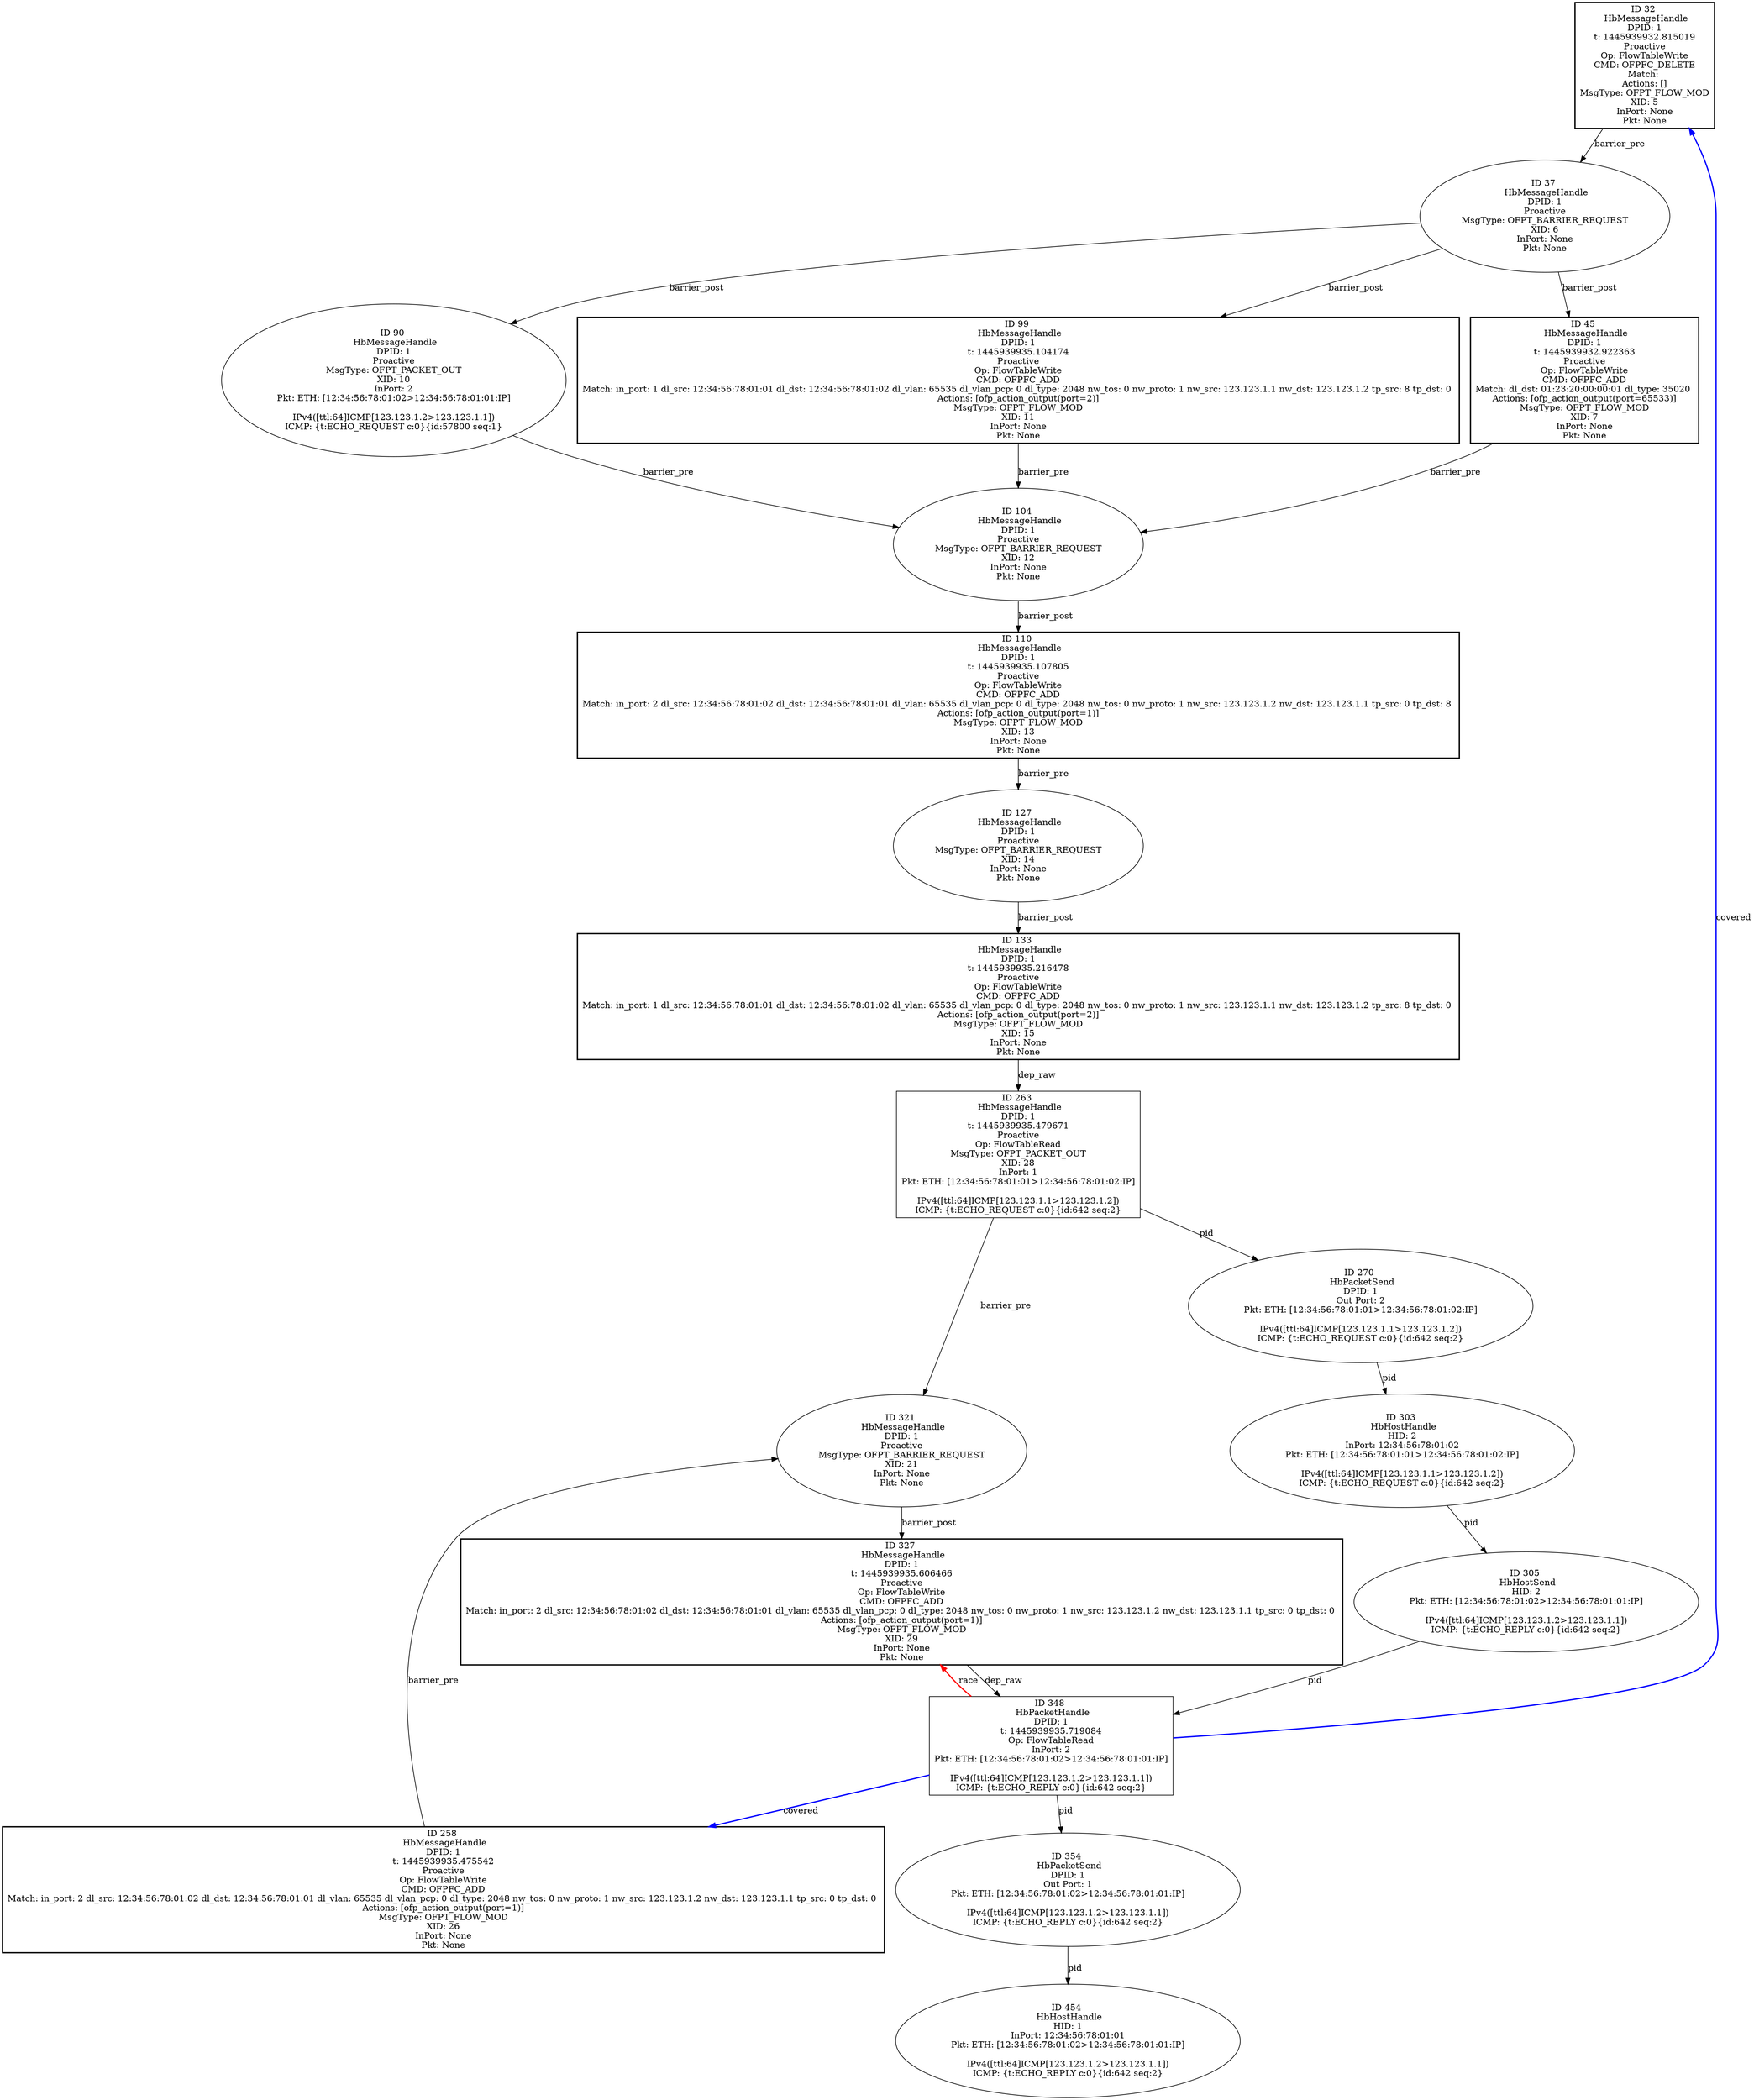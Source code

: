strict digraph G {
32 [event=<hb_events.HbMessageHandle object at 0x1077850d0>, shape=box, cmd_type=Proactive, style=bold, label="ID 32 
 HbMessageHandle
DPID: 1
t: 1445939932.815019
Proactive
Op: FlowTableWrite
CMD: OFPFC_DELETE
Match: 
Actions: []
MsgType: OFPT_FLOW_MOD
XID: 5
InPort: None
Pkt: None"];
133 [event=<hb_events.HbMessageHandle object at 0x1077a61d0>, shape=box, cmd_type=Proactive, style=bold, label="ID 133 
 HbMessageHandle
DPID: 1
t: 1445939935.216478
Proactive
Op: FlowTableWrite
CMD: OFPFC_ADD
Match: in_port: 1 dl_src: 12:34:56:78:01:01 dl_dst: 12:34:56:78:01:02 dl_vlan: 65535 dl_vlan_pcp: 0 dl_type: 2048 nw_tos: 0 nw_proto: 1 nw_src: 123.123.1.1 nw_dst: 123.123.1.2 tp_src: 8 tp_dst: 0 
Actions: [ofp_action_output(port=2)]
MsgType: OFPT_FLOW_MOD
XID: 15
InPort: None
Pkt: None"];
354 [shape=oval, event=<hb_events.HbPacketSend object at 0x107814f90>, label="ID 354 
 HbPacketSend
DPID: 1
Out Port: 1
Pkt: ETH: [12:34:56:78:01:02>12:34:56:78:01:01:IP]

IPv4([ttl:64]ICMP[123.123.1.2>123.123.1.1])
ICMP: {t:ECHO_REPLY c:0}{id:642 seq:2}"];
99 [event=<hb_events.HbMessageHandle object at 0x10779ac90>, shape=box, cmd_type=Proactive, style=bold, label="ID 99 
 HbMessageHandle
DPID: 1
t: 1445939935.104174
Proactive
Op: FlowTableWrite
CMD: OFPFC_ADD
Match: in_port: 1 dl_src: 12:34:56:78:01:01 dl_dst: 12:34:56:78:01:02 dl_vlan: 65535 dl_vlan_pcp: 0 dl_type: 2048 nw_tos: 0 nw_proto: 1 nw_src: 123.123.1.1 nw_dst: 123.123.1.2 tp_src: 8 tp_dst: 0 
Actions: [ofp_action_output(port=2)]
MsgType: OFPT_FLOW_MOD
XID: 11
InPort: None
Pkt: None"];
321 [shape=oval, cmd_type=Proactive, event=<hb_events.HbMessageHandle object at 0x10780e910>, label="ID 321 
 HbMessageHandle
DPID: 1
Proactive
MsgType: OFPT_BARRIER_REQUEST
XID: 21
InPort: None
Pkt: None"];
37 [shape=oval, cmd_type=Proactive, event=<hb_events.HbMessageHandle object at 0x107785390>, label="ID 37 
 HbMessageHandle
DPID: 1
Proactive
MsgType: OFPT_BARRIER_REQUEST
XID: 6
InPort: None
Pkt: None"];
454 [shape=oval, event=<hb_events.HbHostHandle object at 0x10786ff90>, label="ID 454 
 HbHostHandle
HID: 1
InPort: 12:34:56:78:01:01
Pkt: ETH: [12:34:56:78:01:02>12:34:56:78:01:01:IP]

IPv4([ttl:64]ICMP[123.123.1.2>123.123.1.1])
ICMP: {t:ECHO_REPLY c:0}{id:642 seq:2}"];
263 [shape=box, cmd_type=Proactive, event=<hb_events.HbMessageHandle object at 0x1077d7a90>, label="ID 263 
 HbMessageHandle
DPID: 1
t: 1445939935.479671
Proactive
Op: FlowTableRead
MsgType: OFPT_PACKET_OUT
XID: 28
InPort: 1
Pkt: ETH: [12:34:56:78:01:01>12:34:56:78:01:02:IP]

IPv4([ttl:64]ICMP[123.123.1.1>123.123.1.2])
ICMP: {t:ECHO_REQUEST c:0}{id:642 seq:2}"];
104 [shape=oval, cmd_type=Proactive, event=<hb_events.HbMessageHandle object at 0x10779ab90>, label="ID 104 
 HbMessageHandle
DPID: 1
Proactive
MsgType: OFPT_BARRIER_REQUEST
XID: 12
InPort: None
Pkt: None"];
258 [event=<hb_events.HbMessageHandle object at 0x1077d7b50>, shape=box, cmd_type=Proactive, style=bold, label="ID 258 
 HbMessageHandle
DPID: 1
t: 1445939935.475542
Proactive
Op: FlowTableWrite
CMD: OFPFC_ADD
Match: in_port: 2 dl_src: 12:34:56:78:01:02 dl_dst: 12:34:56:78:01:01 dl_vlan: 65535 dl_vlan_pcp: 0 dl_type: 2048 nw_tos: 0 nw_proto: 1 nw_src: 123.123.1.2 nw_dst: 123.123.1.1 tp_src: 0 tp_dst: 0 
Actions: [ofp_action_output(port=1)]
MsgType: OFPT_FLOW_MOD
XID: 26
InPort: None
Pkt: None"];
327 [event=<hb_events.HbMessageHandle object at 0x107814bd0>, shape=box, cmd_type=Proactive, style=bold, label="ID 327 
 HbMessageHandle
DPID: 1
t: 1445939935.606466
Proactive
Op: FlowTableWrite
CMD: OFPFC_ADD
Match: in_port: 2 dl_src: 12:34:56:78:01:02 dl_dst: 12:34:56:78:01:01 dl_vlan: 65535 dl_vlan_pcp: 0 dl_type: 2048 nw_tos: 0 nw_proto: 1 nw_src: 123.123.1.2 nw_dst: 123.123.1.1 tp_src: 0 tp_dst: 0 
Actions: [ofp_action_output(port=1)]
MsgType: OFPT_FLOW_MOD
XID: 29
InPort: None
Pkt: None"];
45 [event=<hb_events.HbMessageHandle object at 0x107785590>, shape=box, cmd_type=Proactive, style=bold, label="ID 45 
 HbMessageHandle
DPID: 1
t: 1445939932.922363
Proactive
Op: FlowTableWrite
CMD: OFPFC_ADD
Match: dl_dst: 01:23:20:00:00:01 dl_type: 35020 
Actions: [ofp_action_output(port=65533)]
MsgType: OFPT_FLOW_MOD
XID: 7
InPort: None
Pkt: None"];
110 [event=<hb_events.HbMessageHandle object at 0x1077a2450>, shape=box, cmd_type=Proactive, style=bold, label="ID 110 
 HbMessageHandle
DPID: 1
t: 1445939935.107805
Proactive
Op: FlowTableWrite
CMD: OFPFC_ADD
Match: in_port: 2 dl_src: 12:34:56:78:01:02 dl_dst: 12:34:56:78:01:01 dl_vlan: 65535 dl_vlan_pcp: 0 dl_type: 2048 nw_tos: 0 nw_proto: 1 nw_src: 123.123.1.2 nw_dst: 123.123.1.1 tp_src: 0 tp_dst: 8 
Actions: [ofp_action_output(port=1)]
MsgType: OFPT_FLOW_MOD
XID: 13
InPort: None
Pkt: None"];
303 [shape=oval, event=<hb_events.HbHostHandle object at 0x107800250>, label="ID 303 
 HbHostHandle
HID: 2
InPort: 12:34:56:78:01:02
Pkt: ETH: [12:34:56:78:01:01>12:34:56:78:01:02:IP]

IPv4([ttl:64]ICMP[123.123.1.1>123.123.1.2])
ICMP: {t:ECHO_REQUEST c:0}{id:642 seq:2}"];
305 [shape=oval, event=<hb_events.HbHostSend object at 0x107800490>, label="ID 305 
 HbHostSend
HID: 2
Pkt: ETH: [12:34:56:78:01:02>12:34:56:78:01:01:IP]

IPv4([ttl:64]ICMP[123.123.1.2>123.123.1.1])
ICMP: {t:ECHO_REPLY c:0}{id:642 seq:2}"];
270 [shape=oval, event=<hb_events.HbPacketSend object at 0x1077dec90>, label="ID 270 
 HbPacketSend
DPID: 1
Out Port: 2
Pkt: ETH: [12:34:56:78:01:01>12:34:56:78:01:02:IP]

IPv4([ttl:64]ICMP[123.123.1.1>123.123.1.2])
ICMP: {t:ECHO_REQUEST c:0}{id:642 seq:2}"];
90 [shape=oval, cmd_type=Proactive, event=<hb_events.HbMessageHandle object at 0x10779a3d0>, label="ID 90 
 HbMessageHandle
DPID: 1
Proactive
MsgType: OFPT_PACKET_OUT
XID: 10
InPort: 2
Pkt: ETH: [12:34:56:78:01:02>12:34:56:78:01:01:IP]

IPv4([ttl:64]ICMP[123.123.1.2>123.123.1.1])
ICMP: {t:ECHO_REQUEST c:0}{id:57800 seq:1}"];
348 [shape=box, event=<hb_events.HbPacketHandle object at 0x10780e7d0>, label="ID 348 
 HbPacketHandle
DPID: 1
t: 1445939935.719084
Op: FlowTableRead
InPort: 2
Pkt: ETH: [12:34:56:78:01:02>12:34:56:78:01:01:IP]

IPv4([ttl:64]ICMP[123.123.1.2>123.123.1.1])
ICMP: {t:ECHO_REPLY c:0}{id:642 seq:2}"];
127 [shape=oval, cmd_type=Proactive, event=<hb_events.HbMessageHandle object at 0x1077a2f50>, label="ID 127 
 HbMessageHandle
DPID: 1
Proactive
MsgType: OFPT_BARRIER_REQUEST
XID: 14
InPort: None
Pkt: None"];
32 -> 37  [rel=barrier_pre, label=barrier_pre];
133 -> 263  [rel=dep_raw, label=dep_raw];
354 -> 454  [rel=pid, label=pid];
99 -> 104  [rel=barrier_pre, label=barrier_pre];
321 -> 327  [rel=barrier_post, label=barrier_post];
37 -> 90  [rel=barrier_post, label=barrier_post];
37 -> 99  [rel=barrier_post, label=barrier_post];
37 -> 45  [rel=barrier_post, label=barrier_post];
263 -> 321  [rel=barrier_pre, label=barrier_pre];
263 -> 270  [rel=pid, label=pid];
104 -> 110  [rel=barrier_post, label=barrier_post];
258 -> 321  [rel=barrier_pre, label=barrier_pre];
327 -> 348  [rel=dep_raw, label=dep_raw];
45 -> 104  [rel=barrier_pre, label=barrier_pre];
110 -> 127  [rel=barrier_pre, label=barrier_pre];
303 -> 305  [rel=pid, label=pid];
305 -> 348  [rel=pid, label=pid];
270 -> 303  [rel=pid, label=pid];
90 -> 104  [rel=barrier_pre, label=barrier_pre];
348 -> 32  [harmful=True, color=blue, style=bold, rel=covered, label=covered];
348 -> 354  [rel=pid, label=pid];
348 -> 258  [harmful=True, color=blue, style=bold, rel=covered, label=covered];
348 -> 327  [harmful=True, color=red, style=bold, rel=race, label=race];
127 -> 133  [rel=barrier_post, label=barrier_post];
}
